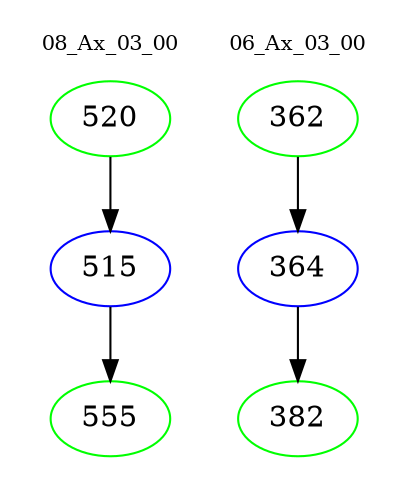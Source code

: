 digraph{
subgraph cluster_0 {
color = white
label = "08_Ax_03_00";
fontsize=10;
T0_520 [label="520", color="green"]
T0_520 -> T0_515 [color="black"]
T0_515 [label="515", color="blue"]
T0_515 -> T0_555 [color="black"]
T0_555 [label="555", color="green"]
}
subgraph cluster_1 {
color = white
label = "06_Ax_03_00";
fontsize=10;
T1_362 [label="362", color="green"]
T1_362 -> T1_364 [color="black"]
T1_364 [label="364", color="blue"]
T1_364 -> T1_382 [color="black"]
T1_382 [label="382", color="green"]
}
}
